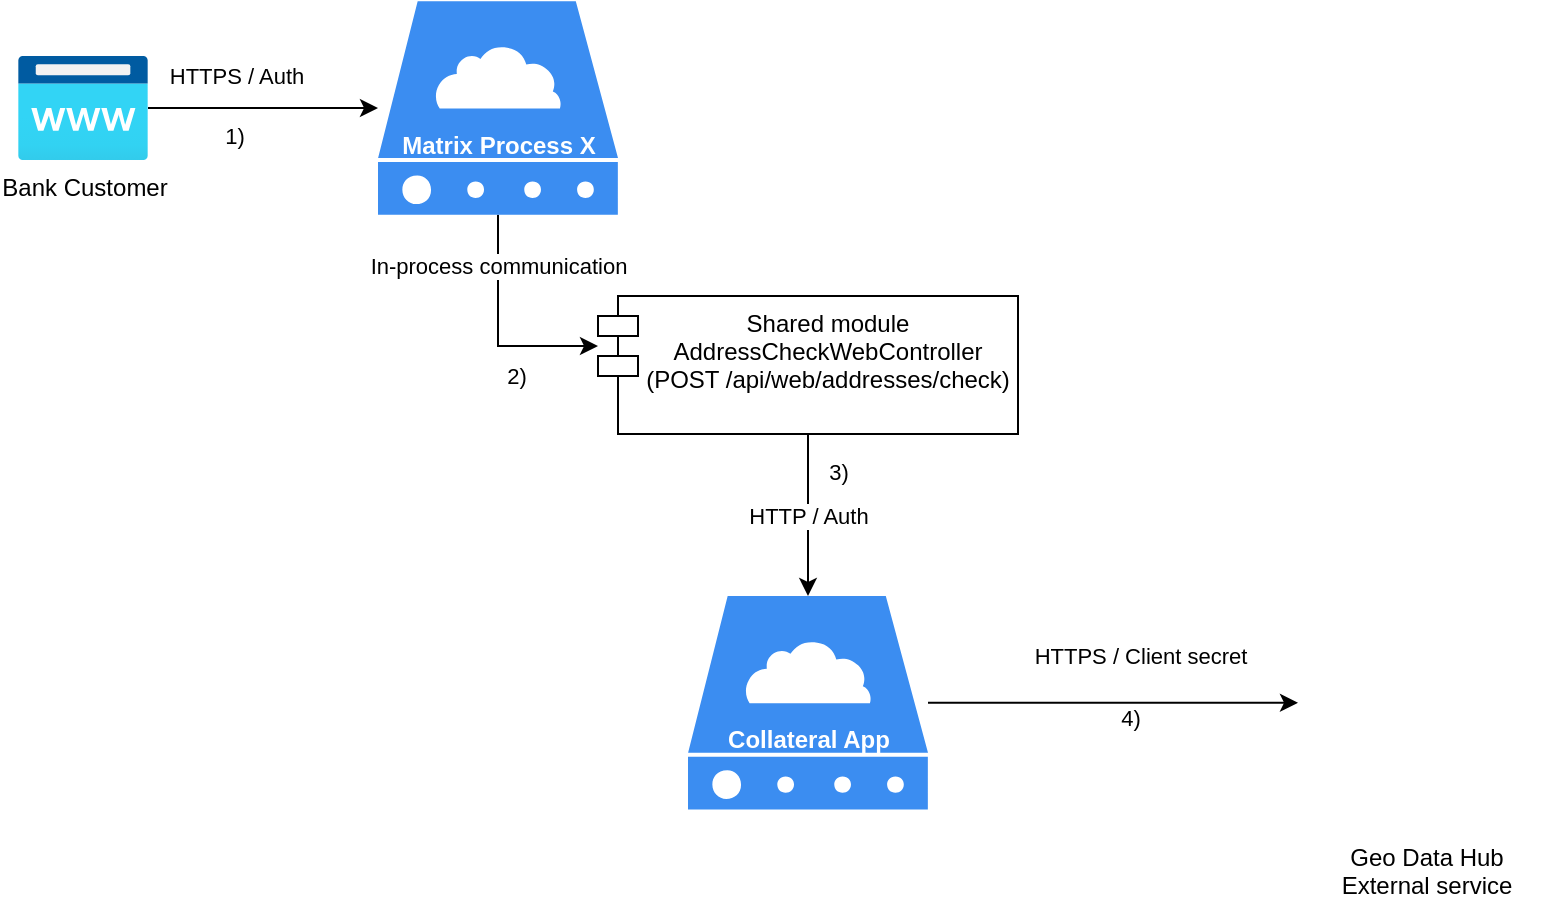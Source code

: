 <mxfile version="17.4.6" type="github">
  <diagram id="Aa59W2HO_5IaJqVQzw41" name="Page-1">
    <mxGraphModel dx="1442" dy="934" grid="1" gridSize="10" guides="1" tooltips="1" connect="1" arrows="1" fold="1" page="1" pageScale="1" pageWidth="827" pageHeight="1169" math="0" shadow="0">
      <root>
        <mxCell id="0" />
        <mxCell id="1" parent="0" />
        <mxCell id="0sy-SX7P6dzdr3W1h8FR-10" value="" style="edgeStyle=orthogonalEdgeStyle;rounded=0;orthogonalLoop=1;jettySize=auto;html=1;fontColor=#CCCCCC;" edge="1" parent="1" source="0sy-SX7P6dzdr3W1h8FR-3" target="0sy-SX7P6dzdr3W1h8FR-9">
          <mxGeometry relative="1" as="geometry" />
        </mxCell>
        <mxCell id="0sy-SX7P6dzdr3W1h8FR-20" value="HTTPS / Auth" style="edgeLabel;html=1;align=center;verticalAlign=middle;resizable=0;points=[];fontColor=#000000;" vertex="1" connectable="0" parent="0sy-SX7P6dzdr3W1h8FR-10">
          <mxGeometry x="-0.387" y="-1" relative="1" as="geometry">
            <mxPoint x="9" y="-17" as="offset" />
          </mxGeometry>
        </mxCell>
        <mxCell id="0sy-SX7P6dzdr3W1h8FR-23" value="1)" style="edgeLabel;html=1;align=center;verticalAlign=middle;resizable=0;points=[];fontColor=#000000;" vertex="1" connectable="0" parent="0sy-SX7P6dzdr3W1h8FR-10">
          <mxGeometry x="-0.252" y="1" relative="1" as="geometry">
            <mxPoint y="15" as="offset" />
          </mxGeometry>
        </mxCell>
        <mxCell id="0sy-SX7P6dzdr3W1h8FR-3" value="Bank Customer" style="aspect=fixed;html=1;points=[];align=center;image;fontSize=12;image=img/lib/azure2/app_services/App_Service_Domains.svg;" vertex="1" parent="1">
          <mxGeometry x="30" y="40" width="65" height="52" as="geometry" />
        </mxCell>
        <mxCell id="0sy-SX7P6dzdr3W1h8FR-15" value="&lt;font color=&quot;#000000&quot;&gt;HTTP / Auth&lt;/font&gt;" style="edgeStyle=orthogonalEdgeStyle;rounded=0;orthogonalLoop=1;jettySize=auto;html=1;fontColor=#FFFFFF;" edge="1" parent="1" source="0sy-SX7P6dzdr3W1h8FR-5" target="0sy-SX7P6dzdr3W1h8FR-14">
          <mxGeometry relative="1" as="geometry" />
        </mxCell>
        <mxCell id="0sy-SX7P6dzdr3W1h8FR-25" value="3)" style="edgeLabel;html=1;align=center;verticalAlign=middle;resizable=0;points=[];fontColor=#000000;" vertex="1" connectable="0" parent="0sy-SX7P6dzdr3W1h8FR-15">
          <mxGeometry x="-0.525" y="2" relative="1" as="geometry">
            <mxPoint x="13" as="offset" />
          </mxGeometry>
        </mxCell>
        <mxCell id="0sy-SX7P6dzdr3W1h8FR-5" value="Shared module&#xa;AddressCheckWebController&#xa;(POST /api/web/addresses/check)" style="shape=module;align=left;spacingLeft=20;align=center;verticalAlign=top;" vertex="1" parent="1">
          <mxGeometry x="320" y="160" width="210" height="69" as="geometry" />
        </mxCell>
        <mxCell id="0sy-SX7P6dzdr3W1h8FR-11" value="" style="edgeStyle=orthogonalEdgeStyle;rounded=0;orthogonalLoop=1;jettySize=auto;html=1;fontColor=#CCCCCC;" edge="1" parent="1" source="0sy-SX7P6dzdr3W1h8FR-9" target="0sy-SX7P6dzdr3W1h8FR-5">
          <mxGeometry relative="1" as="geometry">
            <Array as="points">
              <mxPoint x="270" y="185" />
            </Array>
          </mxGeometry>
        </mxCell>
        <mxCell id="0sy-SX7P6dzdr3W1h8FR-21" value="In-process communication" style="edgeLabel;html=1;align=center;verticalAlign=middle;resizable=0;points=[];fontColor=#000000;" vertex="1" connectable="0" parent="0sy-SX7P6dzdr3W1h8FR-11">
          <mxGeometry x="-0.559" relative="1" as="geometry">
            <mxPoint as="offset" />
          </mxGeometry>
        </mxCell>
        <mxCell id="0sy-SX7P6dzdr3W1h8FR-24" value="2)" style="edgeLabel;html=1;align=center;verticalAlign=middle;resizable=0;points=[];fontColor=#000000;" vertex="1" connectable="0" parent="0sy-SX7P6dzdr3W1h8FR-11">
          <mxGeometry x="0.293" relative="1" as="geometry">
            <mxPoint y="15" as="offset" />
          </mxGeometry>
        </mxCell>
        <mxCell id="0sy-SX7P6dzdr3W1h8FR-9" value="&lt;b&gt;&lt;font color=&quot;#ffffff&quot;&gt;&lt;br&gt;&lt;br&gt;&lt;br&gt;&lt;br&gt;Matrix Process X&lt;/font&gt;&lt;/b&gt;" style="sketch=0;html=1;aspect=fixed;strokeColor=none;shadow=0;align=center;verticalAlign=top;fillColor=#3B8DF1;shape=mxgraph.gcp2.cloud_server" vertex="1" parent="1">
          <mxGeometry x="210" y="12.6" width="120" height="106.8" as="geometry" />
        </mxCell>
        <mxCell id="0sy-SX7P6dzdr3W1h8FR-19" value="HTTPS / Client secret" style="edgeStyle=orthogonalEdgeStyle;rounded=0;orthogonalLoop=1;jettySize=auto;html=1;fontColor=#000000;" edge="1" parent="1" source="0sy-SX7P6dzdr3W1h8FR-14" target="0sy-SX7P6dzdr3W1h8FR-16">
          <mxGeometry x="0.135" y="23" relative="1" as="geometry">
            <mxPoint x="1" as="offset" />
          </mxGeometry>
        </mxCell>
        <mxCell id="0sy-SX7P6dzdr3W1h8FR-26" value="4)" style="edgeLabel;html=1;align=center;verticalAlign=middle;resizable=0;points=[];fontColor=#000000;" vertex="1" connectable="0" parent="0sy-SX7P6dzdr3W1h8FR-19">
          <mxGeometry x="0.089" y="2" relative="1" as="geometry">
            <mxPoint y="9" as="offset" />
          </mxGeometry>
        </mxCell>
        <mxCell id="0sy-SX7P6dzdr3W1h8FR-14" value="&lt;b&gt;&lt;font color=&quot;#ffffff&quot;&gt;&lt;br&gt;&lt;br&gt;&lt;br&gt;&lt;br&gt;Collateral App&lt;/font&gt;&lt;/b&gt;" style="sketch=0;html=1;aspect=fixed;strokeColor=none;shadow=0;align=center;verticalAlign=top;fillColor=#3B8DF1;shape=mxgraph.gcp2.cloud_server" vertex="1" parent="1">
          <mxGeometry x="365" y="310" width="120" height="106.8" as="geometry" />
        </mxCell>
        <mxCell id="0sy-SX7P6dzdr3W1h8FR-16" value="&lt;font color=&quot;#000000&quot;&gt;Geo Data Hub&lt;br&gt;External service&lt;br&gt;&lt;/font&gt;" style="shape=image;html=1;verticalAlign=top;verticalLabelPosition=bottom;labelBackgroundColor=#ffffff;imageAspect=0;aspect=fixed;image=https://cdn1.iconfinder.com/data/icons/ios-11-glyphs/30/geo_fence-128.png;fontColor=#FFFFFF;" vertex="1" parent="1">
          <mxGeometry x="670" y="299.4" width="128" height="128" as="geometry" />
        </mxCell>
      </root>
    </mxGraphModel>
  </diagram>
</mxfile>

